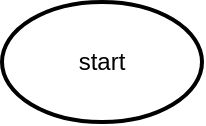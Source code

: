 <mxfile version="15.9.4" type="github"><diagram id="kvoGo0gfQWNKkFxHk639" name="Page-1"><mxGraphModel dx="914" dy="454" grid="1" gridSize="10" guides="1" tooltips="1" connect="1" arrows="1" fold="1" page="1" pageScale="1" pageWidth="850" pageHeight="1100" math="0" shadow="0"><root><mxCell id="0"/><mxCell id="1" parent="0"/><mxCell id="wVERp9EFQYTSEjUQM9i8-1" value="start" style="strokeWidth=2;html=1;shape=mxgraph.flowchart.start_1;whiteSpace=wrap;" vertex="1" parent="1"><mxGeometry x="660" y="280" width="100" height="60" as="geometry"/></mxCell></root></mxGraphModel></diagram></mxfile>